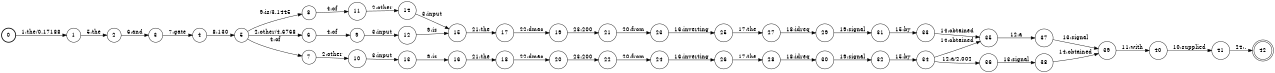 digraph FST {
rankdir = LR;
size = "8.5,11";
label = "";
center = 1;
orientation = Portrait;
ranksep = "0.4";
nodesep = "0.25";
0 [label = "0", shape = circle, style = bold, fontsize = 14]
	0 -> 1 [label = "1:the/0.17188", fontsize = 14];
1 [label = "1", shape = circle, style = solid, fontsize = 14]
	1 -> 2 [label = "5:the", fontsize = 14];
2 [label = "2", shape = circle, style = solid, fontsize = 14]
	2 -> 3 [label = "6:and", fontsize = 14];
3 [label = "3", shape = circle, style = solid, fontsize = 14]
	3 -> 4 [label = "7:gate", fontsize = 14];
4 [label = "4", shape = circle, style = solid, fontsize = 14]
	4 -> 5 [label = "8:130", fontsize = 14];
5 [label = "5", shape = circle, style = solid, fontsize = 14]
	5 -> 6 [label = "2:other/4.6768", fontsize = 14];
	5 -> 7 [label = "4:of", fontsize = 14];
	5 -> 8 [label = "9:is/3.1445", fontsize = 14];
6 [label = "6", shape = circle, style = solid, fontsize = 14]
	6 -> 9 [label = "4:of", fontsize = 14];
7 [label = "7", shape = circle, style = solid, fontsize = 14]
	7 -> 10 [label = "2:other", fontsize = 14];
8 [label = "8", shape = circle, style = solid, fontsize = 14]
	8 -> 11 [label = "4:of", fontsize = 14];
9 [label = "9", shape = circle, style = solid, fontsize = 14]
	9 -> 12 [label = "3:input", fontsize = 14];
10 [label = "10", shape = circle, style = solid, fontsize = 14]
	10 -> 13 [label = "3:input", fontsize = 14];
11 [label = "11", shape = circle, style = solid, fontsize = 14]
	11 -> 14 [label = "2:other", fontsize = 14];
12 [label = "12", shape = circle, style = solid, fontsize = 14]
	12 -> 15 [label = "9:is", fontsize = 14];
13 [label = "13", shape = circle, style = solid, fontsize = 14]
	13 -> 16 [label = "9:is", fontsize = 14];
14 [label = "14", shape = circle, style = solid, fontsize = 14]
	14 -> 15 [label = "3:input", fontsize = 14];
15 [label = "15", shape = circle, style = solid, fontsize = 14]
	15 -> 17 [label = "21:the", fontsize = 14];
16 [label = "16", shape = circle, style = solid, fontsize = 14]
	16 -> 18 [label = "21:the", fontsize = 14];
17 [label = "17", shape = circle, style = solid, fontsize = 14]
	17 -> 19 [label = "22:dmac", fontsize = 14];
18 [label = "18", shape = circle, style = solid, fontsize = 14]
	18 -> 20 [label = "22:dmac", fontsize = 14];
19 [label = "19", shape = circle, style = solid, fontsize = 14]
	19 -> 21 [label = "23:200", fontsize = 14];
20 [label = "20", shape = circle, style = solid, fontsize = 14]
	20 -> 22 [label = "23:200", fontsize = 14];
21 [label = "21", shape = circle, style = solid, fontsize = 14]
	21 -> 23 [label = "20:from", fontsize = 14];
22 [label = "22", shape = circle, style = solid, fontsize = 14]
	22 -> 24 [label = "20:from", fontsize = 14];
23 [label = "23", shape = circle, style = solid, fontsize = 14]
	23 -> 25 [label = "16:inverting", fontsize = 14];
24 [label = "24", shape = circle, style = solid, fontsize = 14]
	24 -> 26 [label = "16:inverting", fontsize = 14];
25 [label = "25", shape = circle, style = solid, fontsize = 14]
	25 -> 27 [label = "17:the", fontsize = 14];
26 [label = "26", shape = circle, style = solid, fontsize = 14]
	26 -> 28 [label = "17:the", fontsize = 14];
27 [label = "27", shape = circle, style = solid, fontsize = 14]
	27 -> 29 [label = "18:idreq", fontsize = 14];
28 [label = "28", shape = circle, style = solid, fontsize = 14]
	28 -> 30 [label = "18:idreq", fontsize = 14];
29 [label = "29", shape = circle, style = solid, fontsize = 14]
	29 -> 31 [label = "19:signal", fontsize = 14];
30 [label = "30", shape = circle, style = solid, fontsize = 14]
	30 -> 32 [label = "19:signal", fontsize = 14];
31 [label = "31", shape = circle, style = solid, fontsize = 14]
	31 -> 33 [label = "15:by", fontsize = 14];
32 [label = "32", shape = circle, style = solid, fontsize = 14]
	32 -> 34 [label = "15:by", fontsize = 14];
33 [label = "33", shape = circle, style = solid, fontsize = 14]
	33 -> 35 [label = "14:obtained", fontsize = 14];
34 [label = "34", shape = circle, style = solid, fontsize = 14]
	34 -> 36 [label = "12:a/2.002", fontsize = 14];
	34 -> 35 [label = "14:obtained", fontsize = 14];
35 [label = "35", shape = circle, style = solid, fontsize = 14]
	35 -> 37 [label = "12:a", fontsize = 14];
36 [label = "36", shape = circle, style = solid, fontsize = 14]
	36 -> 38 [label = "13:signal", fontsize = 14];
37 [label = "37", shape = circle, style = solid, fontsize = 14]
	37 -> 39 [label = "13:signal", fontsize = 14];
38 [label = "38", shape = circle, style = solid, fontsize = 14]
	38 -> 39 [label = "14:obtained", fontsize = 14];
39 [label = "39", shape = circle, style = solid, fontsize = 14]
	39 -> 40 [label = "11:with", fontsize = 14];
40 [label = "40", shape = circle, style = solid, fontsize = 14]
	40 -> 41 [label = "10:supplied", fontsize = 14];
41 [label = "41", shape = circle, style = solid, fontsize = 14]
	41 -> 42 [label = "24:.", fontsize = 14];
42 [label = "42", shape = doublecircle, style = solid, fontsize = 14]
}
